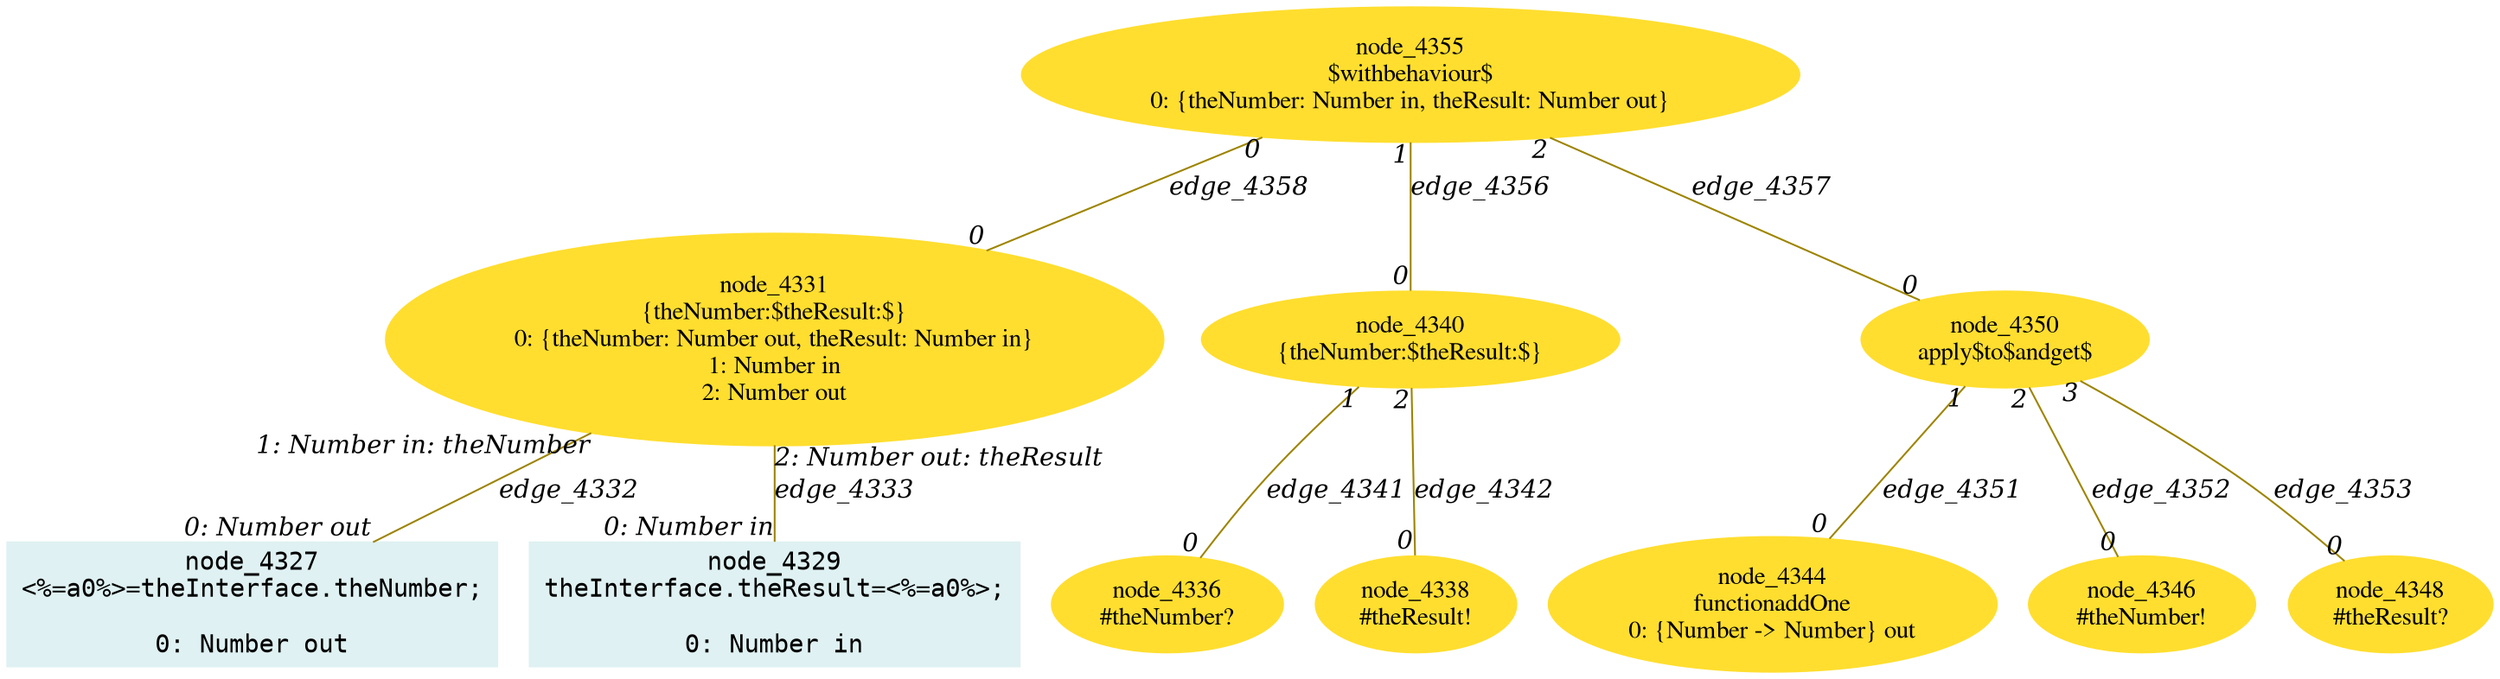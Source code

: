 digraph g{node_4327 [shape="box", style="filled", color="#dff1f2", fontname="Courier", label="node_4327
<%=a0%>=theInterface.theNumber;

0: Number out" ]
node_4329 [shape="box", style="filled", color="#dff1f2", fontname="Courier", label="node_4329
theInterface.theResult=<%=a0%>;

0: Number in" ]
node_4331 [shape="ellipse", style="filled", color="#ffde2f", fontname="Times", label="node_4331
{theNumber:$theResult:$}
0: {theNumber: Number out, theResult: Number in}
1: Number in
2: Number out" ]
node_4336 [shape="ellipse", style="filled", color="#ffde2f", fontname="Times", label="node_4336
#theNumber?
" ]
node_4338 [shape="ellipse", style="filled", color="#ffde2f", fontname="Times", label="node_4338
#theResult!
" ]
node_4340 [shape="ellipse", style="filled", color="#ffde2f", fontname="Times", label="node_4340
{theNumber:$theResult:$}
" ]
node_4344 [shape="ellipse", style="filled", color="#ffde2f", fontname="Times", label="node_4344
functionaddOne
0: {Number -> Number} out" ]
node_4346 [shape="ellipse", style="filled", color="#ffde2f", fontname="Times", label="node_4346
#theNumber!
" ]
node_4348 [shape="ellipse", style="filled", color="#ffde2f", fontname="Times", label="node_4348
#theResult?
" ]
node_4350 [shape="ellipse", style="filled", color="#ffde2f", fontname="Times", label="node_4350
apply$to$andget$
" ]
node_4355 [shape="ellipse", style="filled", color="#ffde2f", fontname="Times", label="node_4355
$withbehaviour$
0: {theNumber: Number in, theResult: Number out}" ]
node_4331 -> node_4327 [dir=none, arrowHead=none, fontname="Times-Italic", arrowsize=1, color="#9d8400", label="edge_4332",  headlabel="0: Number out", taillabel="1: Number in: theNumber" ]
node_4331 -> node_4329 [dir=none, arrowHead=none, fontname="Times-Italic", arrowsize=1, color="#9d8400", label="edge_4333",  headlabel="0: Number in", taillabel="2: Number out: theResult" ]
node_4340 -> node_4336 [dir=none, arrowHead=none, fontname="Times-Italic", arrowsize=1, color="#9d8400", label="edge_4341",  headlabel="0", taillabel="1" ]
node_4340 -> node_4338 [dir=none, arrowHead=none, fontname="Times-Italic", arrowsize=1, color="#9d8400", label="edge_4342",  headlabel="0", taillabel="2" ]
node_4350 -> node_4344 [dir=none, arrowHead=none, fontname="Times-Italic", arrowsize=1, color="#9d8400", label="edge_4351",  headlabel="0", taillabel="1" ]
node_4350 -> node_4346 [dir=none, arrowHead=none, fontname="Times-Italic", arrowsize=1, color="#9d8400", label="edge_4352",  headlabel="0", taillabel="2" ]
node_4350 -> node_4348 [dir=none, arrowHead=none, fontname="Times-Italic", arrowsize=1, color="#9d8400", label="edge_4353",  headlabel="0", taillabel="3" ]
node_4355 -> node_4340 [dir=none, arrowHead=none, fontname="Times-Italic", arrowsize=1, color="#9d8400", label="edge_4356",  headlabel="0", taillabel="1" ]
node_4355 -> node_4350 [dir=none, arrowHead=none, fontname="Times-Italic", arrowsize=1, color="#9d8400", label="edge_4357",  headlabel="0", taillabel="2" ]
node_4355 -> node_4331 [dir=none, arrowHead=none, fontname="Times-Italic", arrowsize=1, color="#9d8400", label="edge_4358",  headlabel="0", taillabel="0" ]
}